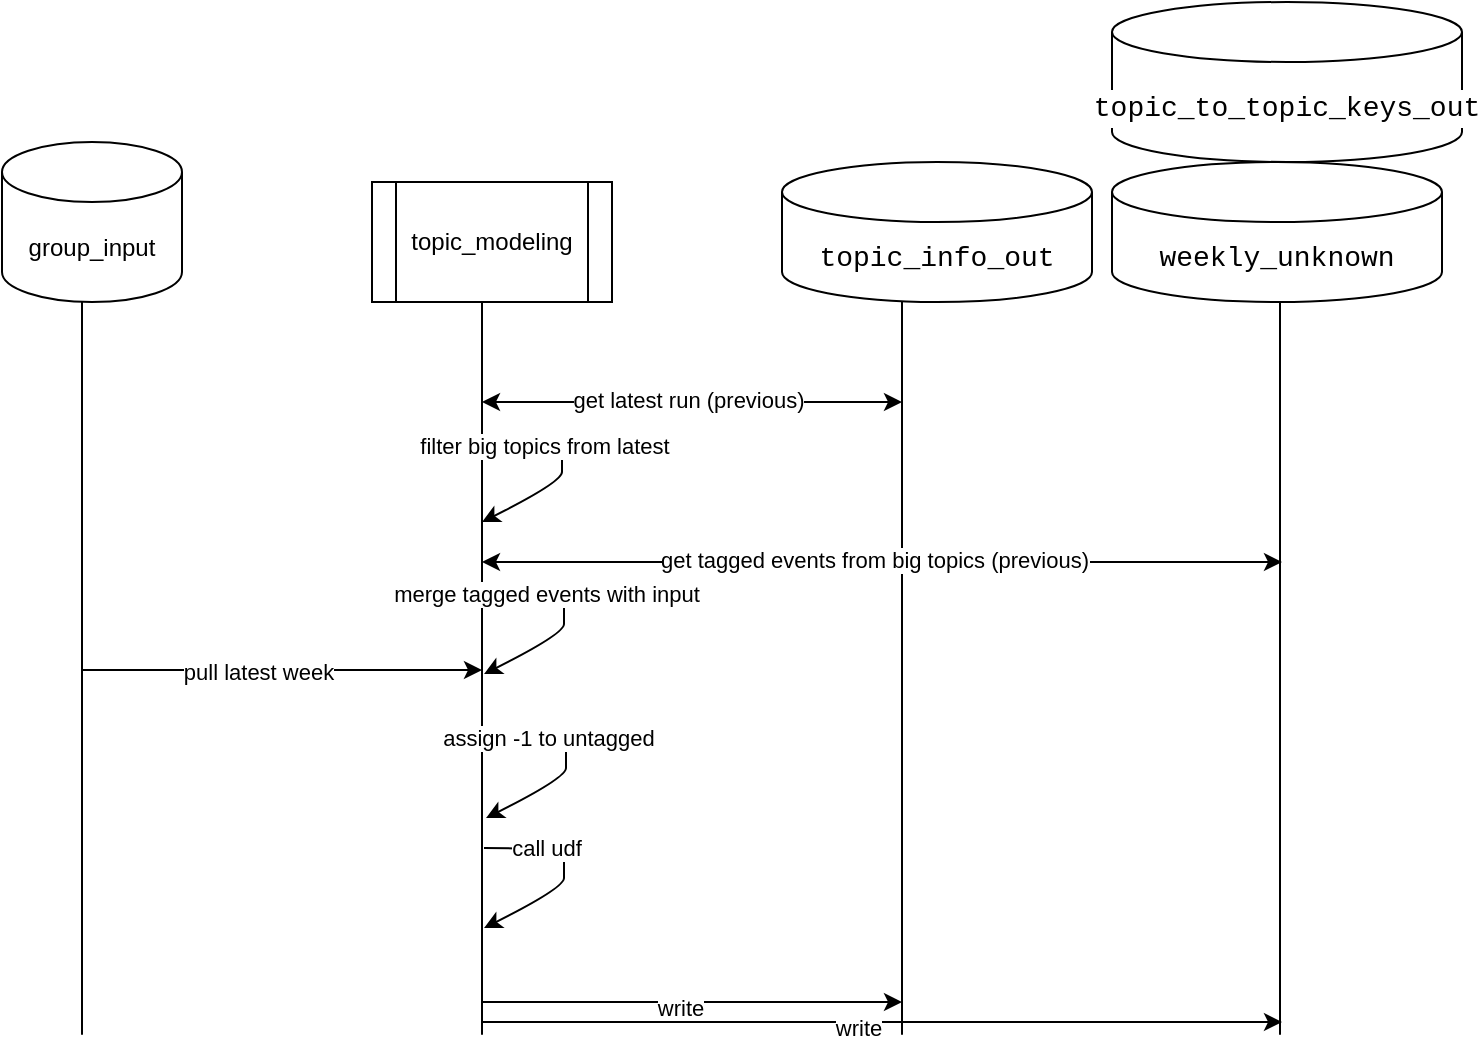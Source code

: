 <mxfile version="25.0.3">
  <diagram name="Page-1" id="5nssZONpjYYuJWAk3K4W">
    <mxGraphModel dx="1050" dy="505" grid="1" gridSize="10" guides="1" tooltips="1" connect="1" arrows="1" fold="1" page="1" pageScale="1" pageWidth="850" pageHeight="1100" math="0" shadow="0">
      <root>
        <mxCell id="0" />
        <mxCell id="1" parent="0" />
        <mxCell id="o5MPuEgL8VCdYzvltudg-1" value="group_input" style="shape=cylinder3;whiteSpace=wrap;html=1;boundedLbl=1;backgroundOutline=1;size=15;" vertex="1" parent="1">
          <mxGeometry x="120" y="330" width="90" height="80" as="geometry" />
        </mxCell>
        <mxCell id="o5MPuEgL8VCdYzvltudg-2" value="&lt;div style=&quot;background-color: rgb(255, 255, 255); font-family: Consolas, &amp;quot;Courier New&amp;quot;, monospace; font-size: 14px; line-height: 19px; white-space: pre;&quot;&gt;topic_to_topic_keys_out&lt;/div&gt;" style="shape=cylinder3;whiteSpace=wrap;html=1;boundedLbl=1;backgroundOutline=1;size=15;" vertex="1" parent="1">
          <mxGeometry x="675" y="260" width="175" height="80" as="geometry" />
        </mxCell>
        <mxCell id="o5MPuEgL8VCdYzvltudg-3" value="&lt;div style=&quot;background-color: rgb(255, 255, 255); font-family: Consolas, &amp;quot;Courier New&amp;quot;, monospace; font-size: 14px; line-height: 19px; white-space: pre;&quot;&gt;&lt;div style=&quot;line-height: 19px;&quot;&gt;topic_info_out&lt;/div&gt;&lt;/div&gt;" style="shape=cylinder3;whiteSpace=wrap;html=1;boundedLbl=1;backgroundOutline=1;size=15;" vertex="1" parent="1">
          <mxGeometry x="510" y="340" width="155" height="70" as="geometry" />
        </mxCell>
        <mxCell id="o5MPuEgL8VCdYzvltudg-4" value="&lt;div style=&quot;background-color: rgb(255, 255, 255); font-family: Consolas, &amp;quot;Courier New&amp;quot;, monospace; font-size: 14px; line-height: 19px; white-space: pre;&quot;&gt;&lt;div style=&quot;line-height: 19px;&quot;&gt;&lt;div style=&quot;line-height: 19px;&quot;&gt;weekly_unknown&lt;/div&gt;&lt;/div&gt;&lt;/div&gt;" style="shape=cylinder3;whiteSpace=wrap;html=1;boundedLbl=1;backgroundOutline=1;size=15;" vertex="1" parent="1">
          <mxGeometry x="675" y="340" width="165" height="70" as="geometry" />
        </mxCell>
        <mxCell id="o5MPuEgL8VCdYzvltudg-7" value="topic_modeling" style="shape=process;whiteSpace=wrap;html=1;backgroundOutline=1;" vertex="1" parent="1">
          <mxGeometry x="305" y="350" width="120" height="60" as="geometry" />
        </mxCell>
        <mxCell id="o5MPuEgL8VCdYzvltudg-8" value="" style="endArrow=none;html=1;rounded=0;" edge="1" parent="1">
          <mxGeometry width="50" height="50" relative="1" as="geometry">
            <mxPoint x="160" y="776.4" as="sourcePoint" />
            <mxPoint x="160" y="410" as="targetPoint" />
          </mxGeometry>
        </mxCell>
        <mxCell id="o5MPuEgL8VCdYzvltudg-9" value="" style="endArrow=none;html=1;rounded=0;" edge="1" parent="1">
          <mxGeometry width="50" height="50" relative="1" as="geometry">
            <mxPoint x="360" y="776.4" as="sourcePoint" />
            <mxPoint x="360" y="410" as="targetPoint" />
          </mxGeometry>
        </mxCell>
        <mxCell id="o5MPuEgL8VCdYzvltudg-10" value="" style="endArrow=none;html=1;rounded=0;" edge="1" parent="1">
          <mxGeometry width="50" height="50" relative="1" as="geometry">
            <mxPoint x="570" y="776.4" as="sourcePoint" />
            <mxPoint x="570" y="410" as="targetPoint" />
          </mxGeometry>
        </mxCell>
        <mxCell id="o5MPuEgL8VCdYzvltudg-11" value="" style="endArrow=none;html=1;rounded=0;" edge="1" parent="1">
          <mxGeometry width="50" height="50" relative="1" as="geometry">
            <mxPoint x="759" y="776.4" as="sourcePoint" />
            <mxPoint x="759" y="410" as="targetPoint" />
          </mxGeometry>
        </mxCell>
        <mxCell id="o5MPuEgL8VCdYzvltudg-12" value="" style="endArrow=classic;html=1;rounded=0;" edge="1" parent="1">
          <mxGeometry width="50" height="50" relative="1" as="geometry">
            <mxPoint x="160" y="594" as="sourcePoint" />
            <mxPoint x="360" y="594" as="targetPoint" />
          </mxGeometry>
        </mxCell>
        <mxCell id="o5MPuEgL8VCdYzvltudg-13" value="pull latest week" style="edgeLabel;html=1;align=center;verticalAlign=middle;resizable=0;points=[];" vertex="1" connectable="0" parent="o5MPuEgL8VCdYzvltudg-12">
          <mxGeometry x="-0.122" y="-1" relative="1" as="geometry">
            <mxPoint as="offset" />
          </mxGeometry>
        </mxCell>
        <mxCell id="o5MPuEgL8VCdYzvltudg-16" value="" style="endArrow=classic;html=1;rounded=0;startArrow=classic;startFill=1;" edge="1" parent="1">
          <mxGeometry width="50" height="50" relative="1" as="geometry">
            <mxPoint x="360" y="460" as="sourcePoint" />
            <mxPoint x="570" y="460" as="targetPoint" />
          </mxGeometry>
        </mxCell>
        <mxCell id="o5MPuEgL8VCdYzvltudg-17" value="get latest run (previous)" style="edgeLabel;html=1;align=center;verticalAlign=middle;resizable=0;points=[];" vertex="1" connectable="0" parent="o5MPuEgL8VCdYzvltudg-16">
          <mxGeometry x="-0.021" y="1" relative="1" as="geometry">
            <mxPoint as="offset" />
          </mxGeometry>
        </mxCell>
        <mxCell id="o5MPuEgL8VCdYzvltudg-18" value="" style="curved=1;endArrow=classic;html=1;rounded=0;" edge="1" parent="1">
          <mxGeometry width="50" height="50" relative="1" as="geometry">
            <mxPoint x="360" y="480" as="sourcePoint" />
            <mxPoint x="360" y="520" as="targetPoint" />
            <Array as="points">
              <mxPoint x="400" y="480" />
              <mxPoint x="400" y="490" />
              <mxPoint x="400" y="500" />
            </Array>
          </mxGeometry>
        </mxCell>
        <mxCell id="o5MPuEgL8VCdYzvltudg-19" value="filter big topics from latest" style="edgeLabel;html=1;align=center;verticalAlign=middle;resizable=0;points=[];" vertex="1" connectable="0" parent="o5MPuEgL8VCdYzvltudg-18">
          <mxGeometry x="-0.412" y="-2" relative="1" as="geometry">
            <mxPoint as="offset" />
          </mxGeometry>
        </mxCell>
        <mxCell id="o5MPuEgL8VCdYzvltudg-22" value="" style="curved=1;endArrow=classic;html=1;rounded=0;" edge="1" parent="1">
          <mxGeometry width="50" height="50" relative="1" as="geometry">
            <mxPoint x="361" y="556" as="sourcePoint" />
            <mxPoint x="361" y="596" as="targetPoint" />
            <Array as="points">
              <mxPoint x="401" y="556" />
              <mxPoint x="401" y="566" />
              <mxPoint x="401" y="576" />
            </Array>
          </mxGeometry>
        </mxCell>
        <mxCell id="o5MPuEgL8VCdYzvltudg-23" value="merge tagged events with input" style="edgeLabel;html=1;align=center;verticalAlign=middle;resizable=0;points=[];" vertex="1" connectable="0" parent="o5MPuEgL8VCdYzvltudg-22">
          <mxGeometry x="-0.412" y="-2" relative="1" as="geometry">
            <mxPoint y="-2" as="offset" />
          </mxGeometry>
        </mxCell>
        <mxCell id="o5MPuEgL8VCdYzvltudg-24" value="" style="endArrow=classic;html=1;rounded=0;startArrow=classic;startFill=1;" edge="1" parent="1">
          <mxGeometry width="50" height="50" relative="1" as="geometry">
            <mxPoint x="360" y="540" as="sourcePoint" />
            <mxPoint x="760" y="540" as="targetPoint" />
          </mxGeometry>
        </mxCell>
        <mxCell id="o5MPuEgL8VCdYzvltudg-25" value="get tagged events from big topics (previous)" style="edgeLabel;html=1;align=center;verticalAlign=middle;resizable=0;points=[];" vertex="1" connectable="0" parent="o5MPuEgL8VCdYzvltudg-24">
          <mxGeometry x="-0.021" y="1" relative="1" as="geometry">
            <mxPoint as="offset" />
          </mxGeometry>
        </mxCell>
        <mxCell id="o5MPuEgL8VCdYzvltudg-27" value="" style="curved=1;endArrow=classic;html=1;rounded=0;" edge="1" parent="1">
          <mxGeometry width="50" height="50" relative="1" as="geometry">
            <mxPoint x="362" y="628" as="sourcePoint" />
            <mxPoint x="362" y="668" as="targetPoint" />
            <Array as="points">
              <mxPoint x="402" y="628" />
              <mxPoint x="402" y="638" />
              <mxPoint x="402" y="648" />
            </Array>
          </mxGeometry>
        </mxCell>
        <mxCell id="o5MPuEgL8VCdYzvltudg-28" value="assign -1 to untagged" style="edgeLabel;html=1;align=center;verticalAlign=middle;resizable=0;points=[];" vertex="1" connectable="0" parent="o5MPuEgL8VCdYzvltudg-27">
          <mxGeometry x="-0.412" y="-2" relative="1" as="geometry">
            <mxPoint y="-2" as="offset" />
          </mxGeometry>
        </mxCell>
        <mxCell id="o5MPuEgL8VCdYzvltudg-29" value="" style="curved=1;endArrow=classic;html=1;rounded=0;" edge="1" parent="1">
          <mxGeometry width="50" height="50" relative="1" as="geometry">
            <mxPoint x="361" y="683" as="sourcePoint" />
            <mxPoint x="361" y="723" as="targetPoint" />
            <Array as="points">
              <mxPoint x="401" y="683" />
              <mxPoint x="401" y="693" />
              <mxPoint x="401" y="703" />
            </Array>
          </mxGeometry>
        </mxCell>
        <mxCell id="o5MPuEgL8VCdYzvltudg-30" value="call udf" style="edgeLabel;html=1;align=center;verticalAlign=middle;resizable=0;points=[];" vertex="1" connectable="0" parent="o5MPuEgL8VCdYzvltudg-29">
          <mxGeometry x="-0.412" y="-2" relative="1" as="geometry">
            <mxPoint y="-2" as="offset" />
          </mxGeometry>
        </mxCell>
        <mxCell id="o5MPuEgL8VCdYzvltudg-31" value="" style="endArrow=classic;html=1;rounded=0;" edge="1" parent="1">
          <mxGeometry width="50" height="50" relative="1" as="geometry">
            <mxPoint x="360" y="760" as="sourcePoint" />
            <mxPoint x="570" y="760" as="targetPoint" />
          </mxGeometry>
        </mxCell>
        <mxCell id="o5MPuEgL8VCdYzvltudg-32" value="write" style="edgeLabel;html=1;align=center;verticalAlign=middle;resizable=0;points=[];" vertex="1" connectable="0" parent="o5MPuEgL8VCdYzvltudg-31">
          <mxGeometry x="-0.059" y="-3" relative="1" as="geometry">
            <mxPoint as="offset" />
          </mxGeometry>
        </mxCell>
        <mxCell id="o5MPuEgL8VCdYzvltudg-33" value="" style="endArrow=classic;html=1;rounded=0;" edge="1" parent="1">
          <mxGeometry width="50" height="50" relative="1" as="geometry">
            <mxPoint x="360" y="770" as="sourcePoint" />
            <mxPoint x="760" y="770" as="targetPoint" />
          </mxGeometry>
        </mxCell>
        <mxCell id="o5MPuEgL8VCdYzvltudg-34" value="write" style="edgeLabel;html=1;align=center;verticalAlign=middle;resizable=0;points=[];" vertex="1" connectable="0" parent="o5MPuEgL8VCdYzvltudg-33">
          <mxGeometry x="-0.059" y="-3" relative="1" as="geometry">
            <mxPoint as="offset" />
          </mxGeometry>
        </mxCell>
      </root>
    </mxGraphModel>
  </diagram>
</mxfile>
